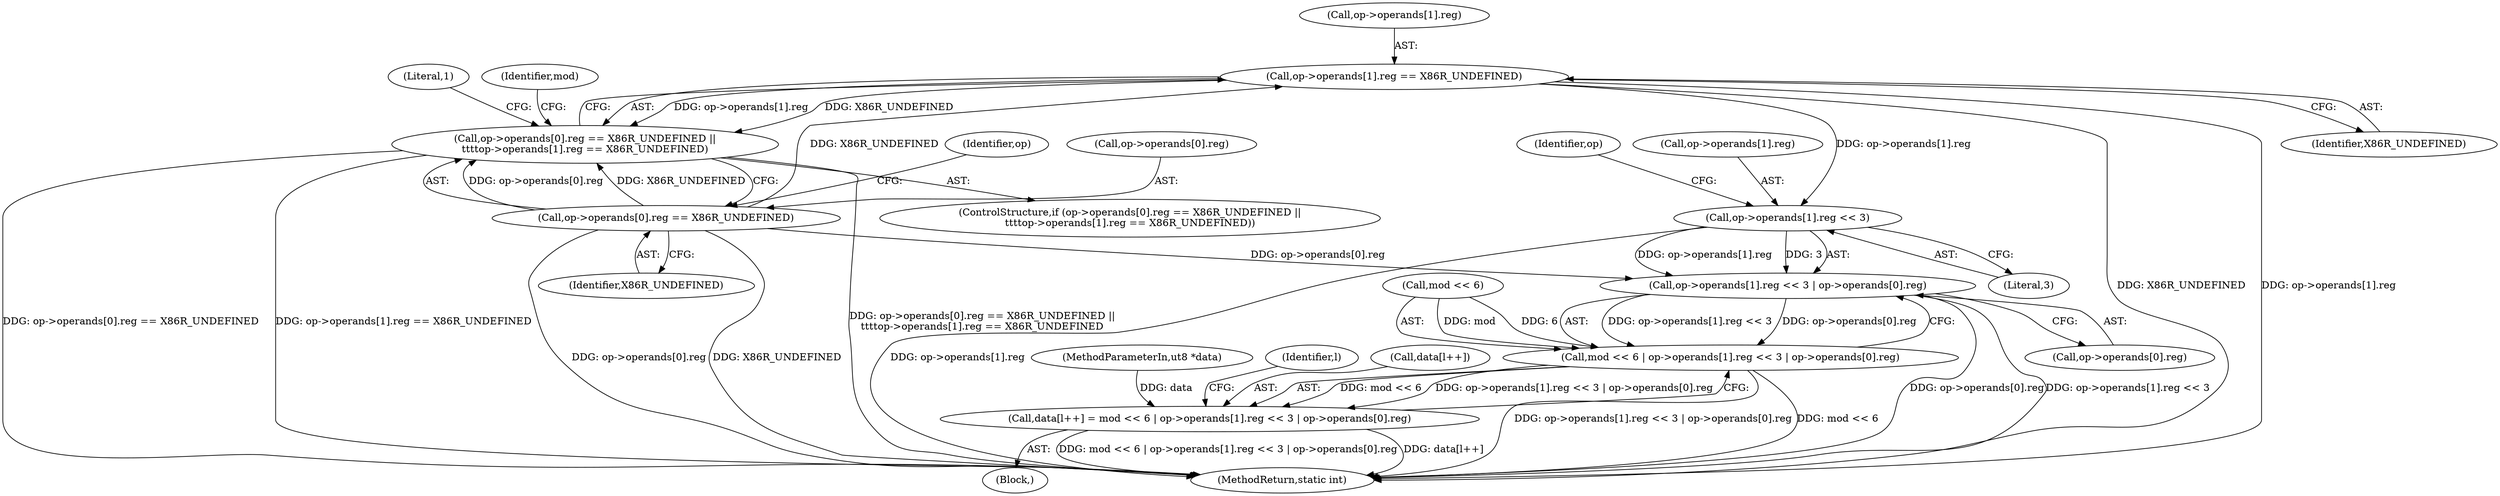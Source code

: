digraph "0_radare2_f17bfd9f1da05f30f23a4dd05e9d2363e1406948@API" {
"1001697" [label="(Call,op->operands[1].reg == X86R_UNDEFINED)"];
"1001688" [label="(Call,op->operands[0].reg == X86R_UNDEFINED)"];
"1001687" [label="(Call,op->operands[0].reg == X86R_UNDEFINED ||\n\t\t\t\top->operands[1].reg == X86R_UNDEFINED)"];
"1001723" [label="(Call,op->operands[1].reg << 3)"];
"1001722" [label="(Call,op->operands[1].reg << 3 | op->operands[0].reg)"];
"1001718" [label="(Call,mod << 6 | op->operands[1].reg << 3 | op->operands[0].reg)"];
"1001713" [label="(Call,data[l++] = mod << 6 | op->operands[1].reg << 3 | op->operands[0].reg)"];
"1001719" [label="(Call,mod << 6)"];
"1001696" [label="(Identifier,X86R_UNDEFINED)"];
"1001701" [label="(Identifier,op)"];
"1001685" [label="(Block,)"];
"1001686" [label="(ControlStructure,if (op->operands[0].reg == X86R_UNDEFINED ||\n\t\t\t\top->operands[1].reg == X86R_UNDEFINED))"];
"1001731" [label="(Literal,3)"];
"1000104" [label="(MethodParameterIn,ut8 *data)"];
"1001689" [label="(Call,op->operands[0].reg)"];
"1001735" [label="(Identifier,op)"];
"1001709" [label="(Literal,1)"];
"1001688" [label="(Call,op->operands[0].reg == X86R_UNDEFINED)"];
"1001718" [label="(Call,mod << 6 | op->operands[1].reg << 3 | op->operands[0].reg)"];
"1001711" [label="(Identifier,mod)"];
"1003220" [label="(MethodReturn,static int)"];
"1001705" [label="(Identifier,X86R_UNDEFINED)"];
"1003219" [label="(Identifier,l)"];
"1001698" [label="(Call,op->operands[1].reg)"];
"1001722" [label="(Call,op->operands[1].reg << 3 | op->operands[0].reg)"];
"1001687" [label="(Call,op->operands[0].reg == X86R_UNDEFINED ||\n\t\t\t\top->operands[1].reg == X86R_UNDEFINED)"];
"1001724" [label="(Call,op->operands[1].reg)"];
"1001723" [label="(Call,op->operands[1].reg << 3)"];
"1001713" [label="(Call,data[l++] = mod << 6 | op->operands[1].reg << 3 | op->operands[0].reg)"];
"1001697" [label="(Call,op->operands[1].reg == X86R_UNDEFINED)"];
"1001714" [label="(Call,data[l++])"];
"1001732" [label="(Call,op->operands[0].reg)"];
"1001697" -> "1001687"  [label="AST: "];
"1001697" -> "1001705"  [label="CFG: "];
"1001698" -> "1001697"  [label="AST: "];
"1001705" -> "1001697"  [label="AST: "];
"1001687" -> "1001697"  [label="CFG: "];
"1001697" -> "1003220"  [label="DDG: X86R_UNDEFINED"];
"1001697" -> "1003220"  [label="DDG: op->operands[1].reg"];
"1001697" -> "1001687"  [label="DDG: op->operands[1].reg"];
"1001697" -> "1001687"  [label="DDG: X86R_UNDEFINED"];
"1001688" -> "1001697"  [label="DDG: X86R_UNDEFINED"];
"1001697" -> "1001723"  [label="DDG: op->operands[1].reg"];
"1001688" -> "1001687"  [label="AST: "];
"1001688" -> "1001696"  [label="CFG: "];
"1001689" -> "1001688"  [label="AST: "];
"1001696" -> "1001688"  [label="AST: "];
"1001701" -> "1001688"  [label="CFG: "];
"1001687" -> "1001688"  [label="CFG: "];
"1001688" -> "1003220"  [label="DDG: X86R_UNDEFINED"];
"1001688" -> "1003220"  [label="DDG: op->operands[0].reg"];
"1001688" -> "1001687"  [label="DDG: op->operands[0].reg"];
"1001688" -> "1001687"  [label="DDG: X86R_UNDEFINED"];
"1001688" -> "1001722"  [label="DDG: op->operands[0].reg"];
"1001687" -> "1001686"  [label="AST: "];
"1001709" -> "1001687"  [label="CFG: "];
"1001711" -> "1001687"  [label="CFG: "];
"1001687" -> "1003220"  [label="DDG: op->operands[0].reg == X86R_UNDEFINED"];
"1001687" -> "1003220"  [label="DDG: op->operands[1].reg == X86R_UNDEFINED"];
"1001687" -> "1003220"  [label="DDG: op->operands[0].reg == X86R_UNDEFINED ||\n\t\t\t\top->operands[1].reg == X86R_UNDEFINED"];
"1001723" -> "1001722"  [label="AST: "];
"1001723" -> "1001731"  [label="CFG: "];
"1001724" -> "1001723"  [label="AST: "];
"1001731" -> "1001723"  [label="AST: "];
"1001735" -> "1001723"  [label="CFG: "];
"1001723" -> "1003220"  [label="DDG: op->operands[1].reg"];
"1001723" -> "1001722"  [label="DDG: op->operands[1].reg"];
"1001723" -> "1001722"  [label="DDG: 3"];
"1001722" -> "1001718"  [label="AST: "];
"1001722" -> "1001732"  [label="CFG: "];
"1001732" -> "1001722"  [label="AST: "];
"1001718" -> "1001722"  [label="CFG: "];
"1001722" -> "1003220"  [label="DDG: op->operands[0].reg"];
"1001722" -> "1003220"  [label="DDG: op->operands[1].reg << 3"];
"1001722" -> "1001718"  [label="DDG: op->operands[1].reg << 3"];
"1001722" -> "1001718"  [label="DDG: op->operands[0].reg"];
"1001718" -> "1001713"  [label="AST: "];
"1001719" -> "1001718"  [label="AST: "];
"1001713" -> "1001718"  [label="CFG: "];
"1001718" -> "1003220"  [label="DDG: op->operands[1].reg << 3 | op->operands[0].reg"];
"1001718" -> "1003220"  [label="DDG: mod << 6"];
"1001718" -> "1001713"  [label="DDG: mod << 6"];
"1001718" -> "1001713"  [label="DDG: op->operands[1].reg << 3 | op->operands[0].reg"];
"1001719" -> "1001718"  [label="DDG: mod"];
"1001719" -> "1001718"  [label="DDG: 6"];
"1001713" -> "1001685"  [label="AST: "];
"1001714" -> "1001713"  [label="AST: "];
"1003219" -> "1001713"  [label="CFG: "];
"1001713" -> "1003220"  [label="DDG: mod << 6 | op->operands[1].reg << 3 | op->operands[0].reg"];
"1001713" -> "1003220"  [label="DDG: data[l++]"];
"1000104" -> "1001713"  [label="DDG: data"];
}
